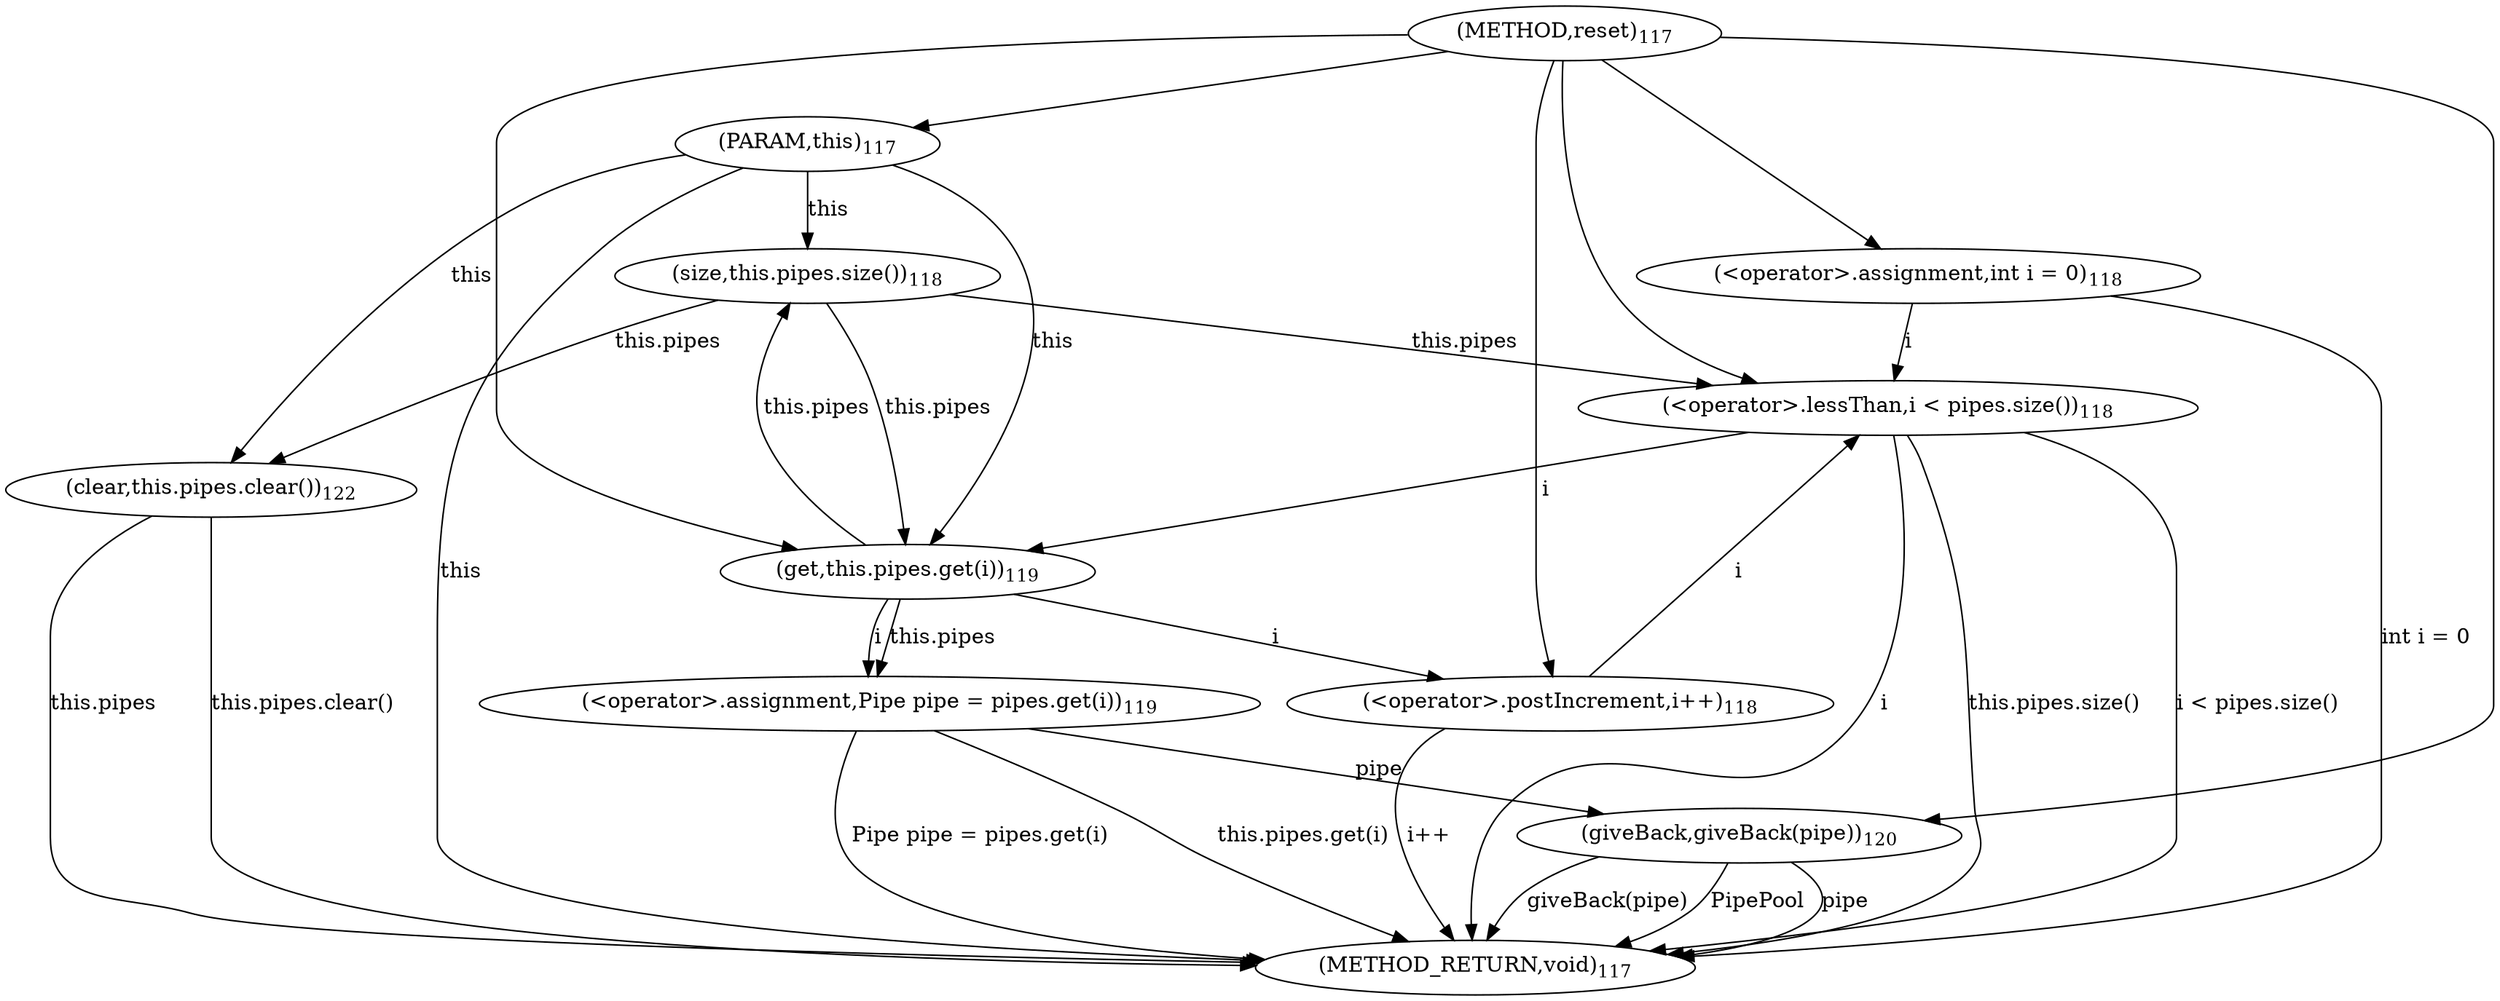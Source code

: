 digraph "reset" {  
"349" [label = <(METHOD,reset)<SUB>117</SUB>> ]
"383" [label = <(METHOD_RETURN,void)<SUB>117</SUB>> ]
"350" [label = <(PARAM,this)<SUB>117</SUB>> ]
"377" [label = <(clear,this.pipes.clear())<SUB>122</SUB>> ]
"354" [label = <(&lt;operator&gt;.assignment,int i = 0)<SUB>118</SUB>> ]
"357" [label = <(&lt;operator&gt;.lessThan,i &lt; pipes.size())<SUB>118</SUB>> ]
"363" [label = <(&lt;operator&gt;.postIncrement,i++)<SUB>118</SUB>> ]
"377" [label = <(clear,this.pipes.clear())<SUB>122</SUB>> ]
"354" [label = <(&lt;operator&gt;.assignment,int i = 0)<SUB>118</SUB>> ]
"354" [label = <(&lt;operator&gt;.assignment,int i = 0)<SUB>118</SUB>> ]
"357" [label = <(&lt;operator&gt;.lessThan,i &lt; pipes.size())<SUB>118</SUB>> ]
"357" [label = <(&lt;operator&gt;.lessThan,i &lt; pipes.size())<SUB>118</SUB>> ]
"363" [label = <(&lt;operator&gt;.postIncrement,i++)<SUB>118</SUB>> ]
"367" [label = <(&lt;operator&gt;.assignment,Pipe pipe = pipes.get(i))<SUB>119</SUB>> ]
"374" [label = <(giveBack,giveBack(pipe))<SUB>120</SUB>> ]
"359" [label = <(size,this.pipes.size())<SUB>118</SUB>> ]
"367" [label = <(&lt;operator&gt;.assignment,Pipe pipe = pipes.get(i))<SUB>119</SUB>> ]
"367" [label = <(&lt;operator&gt;.assignment,Pipe pipe = pipes.get(i))<SUB>119</SUB>> ]
"374" [label = <(giveBack,giveBack(pipe))<SUB>120</SUB>> ]
"374" [label = <(giveBack,giveBack(pipe))<SUB>120</SUB>> ]
"369" [label = <(get,this.pipes.get(i))<SUB>119</SUB>> ]
"369" [label = <(get,this.pipes.get(i))<SUB>119</SUB>> ]
  "350" -> "383"  [ label = "this"] 
  "354" -> "383"  [ label = "int i = 0"] 
  "357" -> "383"  [ label = "i"] 
  "357" -> "383"  [ label = "this.pipes.size()"] 
  "357" -> "383"  [ label = "i &lt; pipes.size()"] 
  "377" -> "383"  [ label = "this.pipes"] 
  "377" -> "383"  [ label = "this.pipes.clear()"] 
  "367" -> "383"  [ label = "this.pipes.get(i)"] 
  "367" -> "383"  [ label = "Pipe pipe = pipes.get(i)"] 
  "374" -> "383"  [ label = "pipe"] 
  "374" -> "383"  [ label = "giveBack(pipe)"] 
  "363" -> "383"  [ label = "i++"] 
  "374" -> "383"  [ label = "PipePool"] 
  "349" -> "350" 
  "349" -> "354" 
  "350" -> "377"  [ label = "this"] 
  "359" -> "377"  [ label = "this.pipes"] 
  "354" -> "357"  [ label = "i"] 
  "363" -> "357"  [ label = "i"] 
  "349" -> "357" 
  "359" -> "357"  [ label = "this.pipes"] 
  "369" -> "363"  [ label = "i"] 
  "349" -> "363" 
  "369" -> "367"  [ label = "this.pipes"] 
  "369" -> "367"  [ label = "i"] 
  "350" -> "359"  [ label = "this"] 
  "369" -> "359"  [ label = "this.pipes"] 
  "349" -> "374" 
  "367" -> "374"  [ label = "pipe"] 
  "350" -> "369"  [ label = "this"] 
  "359" -> "369"  [ label = "this.pipes"] 
  "357" -> "369"  [ label = "i"] 
  "349" -> "369" 
}
